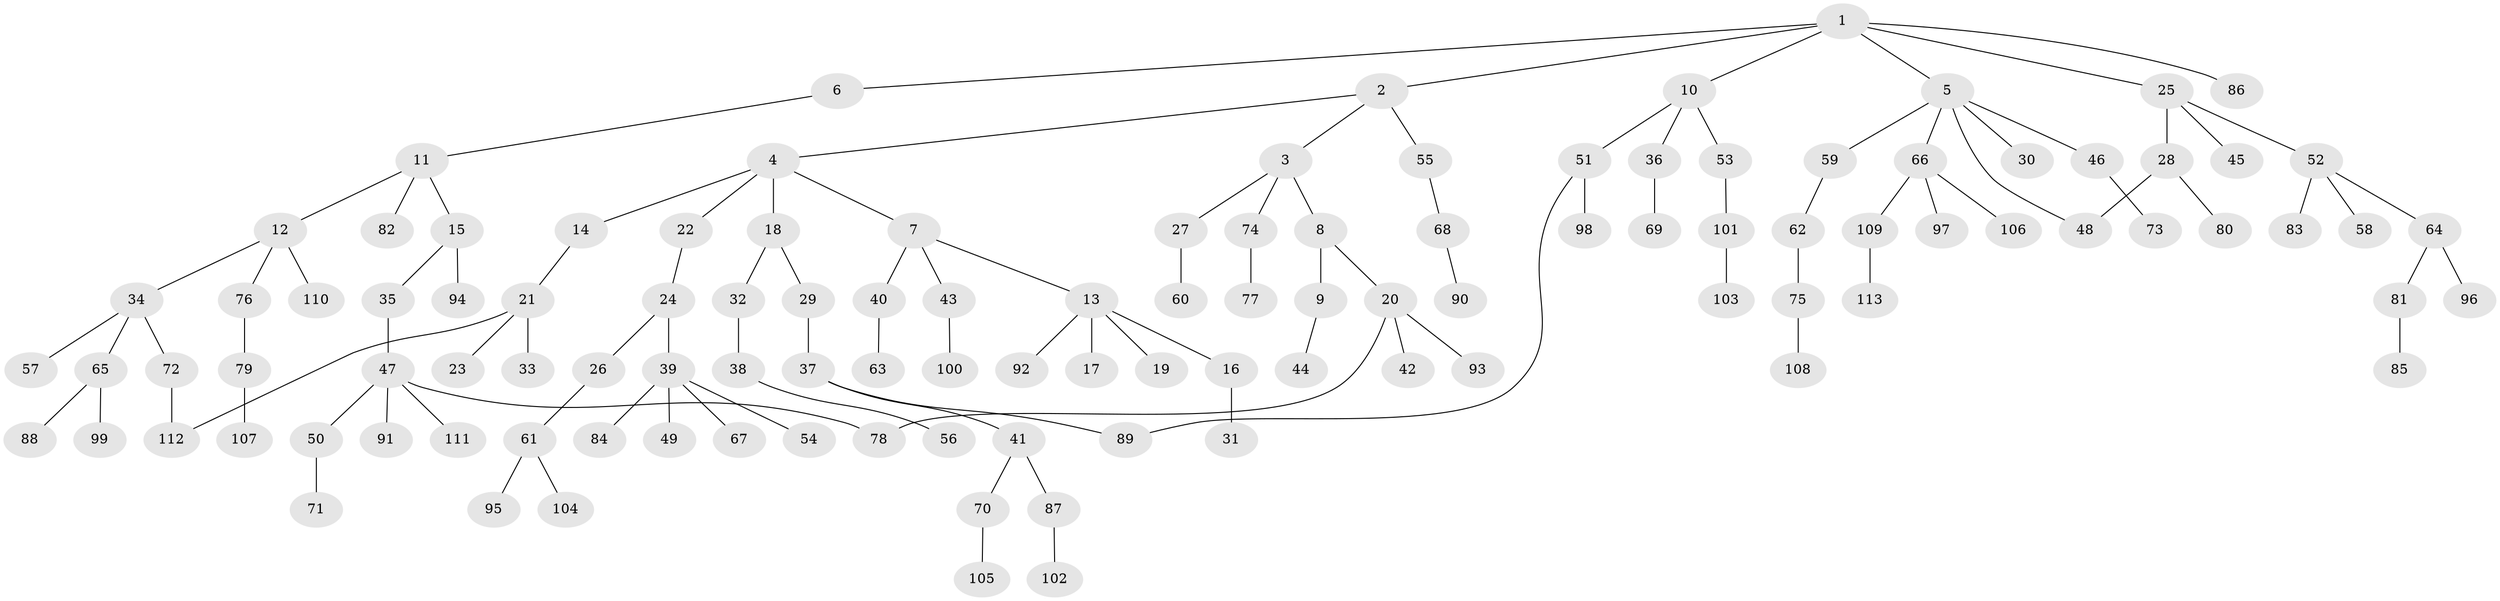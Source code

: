 // Generated by graph-tools (version 1.1) at 2025/49/03/09/25 03:49:18]
// undirected, 113 vertices, 116 edges
graph export_dot {
graph [start="1"]
  node [color=gray90,style=filled];
  1;
  2;
  3;
  4;
  5;
  6;
  7;
  8;
  9;
  10;
  11;
  12;
  13;
  14;
  15;
  16;
  17;
  18;
  19;
  20;
  21;
  22;
  23;
  24;
  25;
  26;
  27;
  28;
  29;
  30;
  31;
  32;
  33;
  34;
  35;
  36;
  37;
  38;
  39;
  40;
  41;
  42;
  43;
  44;
  45;
  46;
  47;
  48;
  49;
  50;
  51;
  52;
  53;
  54;
  55;
  56;
  57;
  58;
  59;
  60;
  61;
  62;
  63;
  64;
  65;
  66;
  67;
  68;
  69;
  70;
  71;
  72;
  73;
  74;
  75;
  76;
  77;
  78;
  79;
  80;
  81;
  82;
  83;
  84;
  85;
  86;
  87;
  88;
  89;
  90;
  91;
  92;
  93;
  94;
  95;
  96;
  97;
  98;
  99;
  100;
  101;
  102;
  103;
  104;
  105;
  106;
  107;
  108;
  109;
  110;
  111;
  112;
  113;
  1 -- 2;
  1 -- 5;
  1 -- 6;
  1 -- 10;
  1 -- 25;
  1 -- 86;
  2 -- 3;
  2 -- 4;
  2 -- 55;
  3 -- 8;
  3 -- 27;
  3 -- 74;
  4 -- 7;
  4 -- 14;
  4 -- 18;
  4 -- 22;
  5 -- 30;
  5 -- 46;
  5 -- 48;
  5 -- 59;
  5 -- 66;
  6 -- 11;
  7 -- 13;
  7 -- 40;
  7 -- 43;
  8 -- 9;
  8 -- 20;
  9 -- 44;
  10 -- 36;
  10 -- 51;
  10 -- 53;
  11 -- 12;
  11 -- 15;
  11 -- 82;
  12 -- 34;
  12 -- 76;
  12 -- 110;
  13 -- 16;
  13 -- 17;
  13 -- 19;
  13 -- 92;
  14 -- 21;
  15 -- 35;
  15 -- 94;
  16 -- 31;
  18 -- 29;
  18 -- 32;
  20 -- 42;
  20 -- 78;
  20 -- 93;
  21 -- 23;
  21 -- 33;
  21 -- 112;
  22 -- 24;
  24 -- 26;
  24 -- 39;
  25 -- 28;
  25 -- 45;
  25 -- 52;
  26 -- 61;
  27 -- 60;
  28 -- 80;
  28 -- 48;
  29 -- 37;
  32 -- 38;
  34 -- 57;
  34 -- 65;
  34 -- 72;
  35 -- 47;
  36 -- 69;
  37 -- 41;
  37 -- 89;
  38 -- 56;
  39 -- 49;
  39 -- 54;
  39 -- 67;
  39 -- 84;
  40 -- 63;
  41 -- 70;
  41 -- 87;
  43 -- 100;
  46 -- 73;
  47 -- 50;
  47 -- 91;
  47 -- 111;
  47 -- 78;
  50 -- 71;
  51 -- 89;
  51 -- 98;
  52 -- 58;
  52 -- 64;
  52 -- 83;
  53 -- 101;
  55 -- 68;
  59 -- 62;
  61 -- 95;
  61 -- 104;
  62 -- 75;
  64 -- 81;
  64 -- 96;
  65 -- 88;
  65 -- 99;
  66 -- 97;
  66 -- 106;
  66 -- 109;
  68 -- 90;
  70 -- 105;
  72 -- 112;
  74 -- 77;
  75 -- 108;
  76 -- 79;
  79 -- 107;
  81 -- 85;
  87 -- 102;
  101 -- 103;
  109 -- 113;
}
